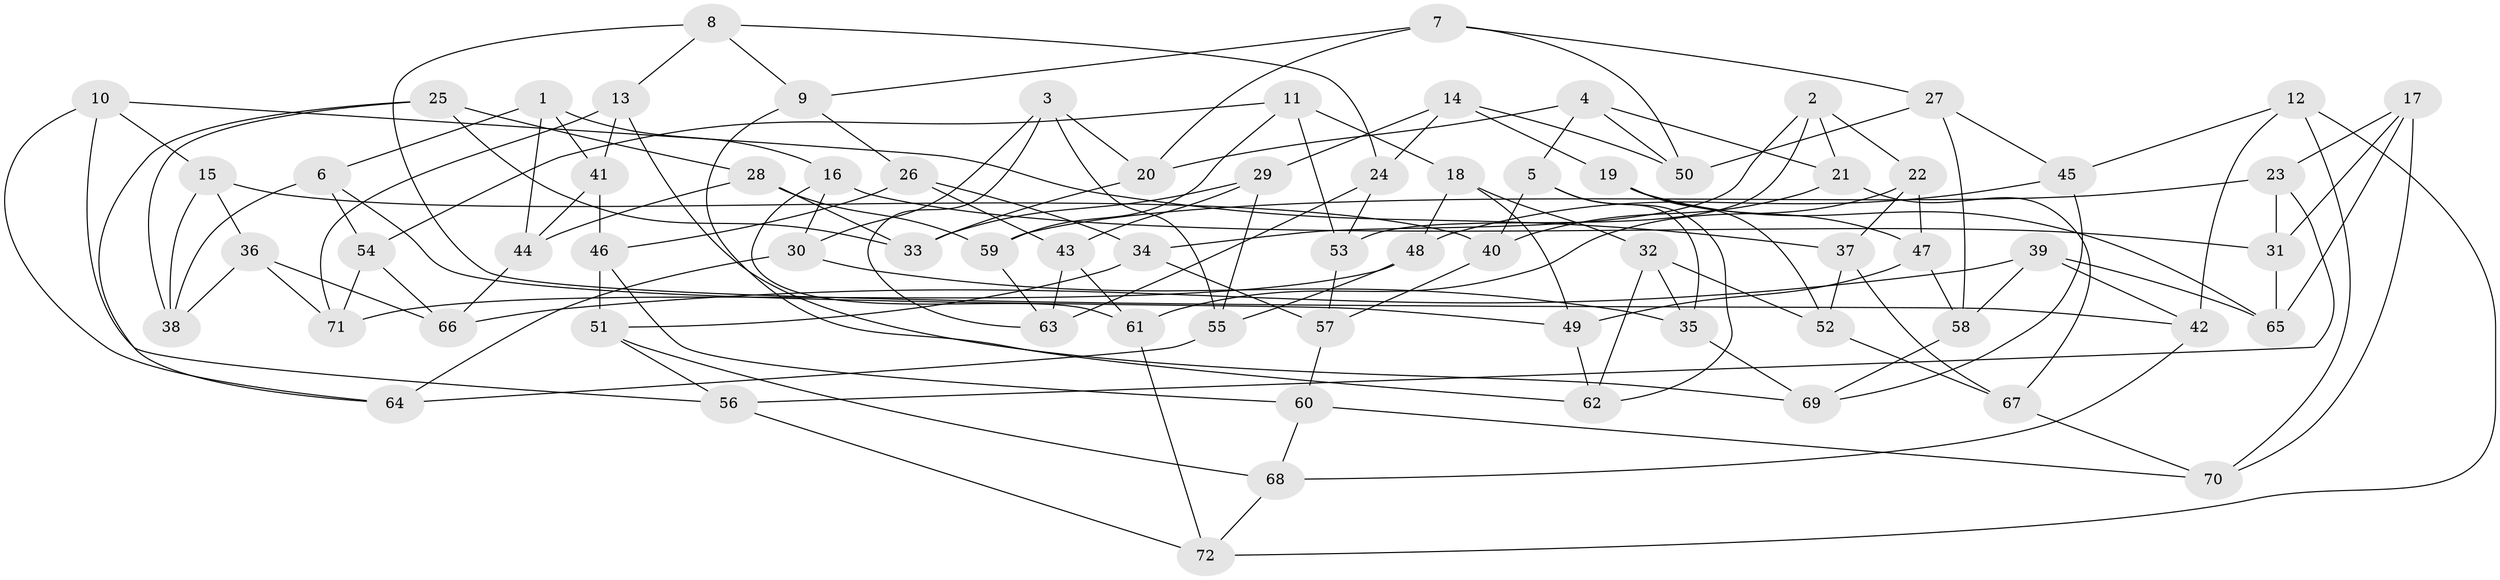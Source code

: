 // Generated by graph-tools (version 1.1) at 2025/50/03/09/25 03:50:46]
// undirected, 72 vertices, 144 edges
graph export_dot {
graph [start="1"]
  node [color=gray90,style=filled];
  1;
  2;
  3;
  4;
  5;
  6;
  7;
  8;
  9;
  10;
  11;
  12;
  13;
  14;
  15;
  16;
  17;
  18;
  19;
  20;
  21;
  22;
  23;
  24;
  25;
  26;
  27;
  28;
  29;
  30;
  31;
  32;
  33;
  34;
  35;
  36;
  37;
  38;
  39;
  40;
  41;
  42;
  43;
  44;
  45;
  46;
  47;
  48;
  49;
  50;
  51;
  52;
  53;
  54;
  55;
  56;
  57;
  58;
  59;
  60;
  61;
  62;
  63;
  64;
  65;
  66;
  67;
  68;
  69;
  70;
  71;
  72;
  1 -- 16;
  1 -- 6;
  1 -- 41;
  1 -- 44;
  2 -- 53;
  2 -- 34;
  2 -- 21;
  2 -- 22;
  3 -- 30;
  3 -- 20;
  3 -- 55;
  3 -- 63;
  4 -- 50;
  4 -- 5;
  4 -- 20;
  4 -- 21;
  5 -- 35;
  5 -- 40;
  5 -- 62;
  6 -- 38;
  6 -- 49;
  6 -- 54;
  7 -- 20;
  7 -- 27;
  7 -- 50;
  7 -- 9;
  8 -- 24;
  8 -- 13;
  8 -- 9;
  8 -- 42;
  9 -- 62;
  9 -- 26;
  10 -- 37;
  10 -- 15;
  10 -- 56;
  10 -- 64;
  11 -- 59;
  11 -- 18;
  11 -- 53;
  11 -- 54;
  12 -- 72;
  12 -- 42;
  12 -- 45;
  12 -- 70;
  13 -- 41;
  13 -- 71;
  13 -- 69;
  14 -- 19;
  14 -- 29;
  14 -- 50;
  14 -- 24;
  15 -- 38;
  15 -- 36;
  15 -- 40;
  16 -- 61;
  16 -- 31;
  16 -- 30;
  17 -- 70;
  17 -- 31;
  17 -- 23;
  17 -- 65;
  18 -- 49;
  18 -- 48;
  18 -- 32;
  19 -- 65;
  19 -- 47;
  19 -- 52;
  20 -- 33;
  21 -- 67;
  21 -- 40;
  22 -- 61;
  22 -- 37;
  22 -- 47;
  23 -- 59;
  23 -- 31;
  23 -- 56;
  24 -- 63;
  24 -- 53;
  25 -- 28;
  25 -- 64;
  25 -- 38;
  25 -- 33;
  26 -- 34;
  26 -- 43;
  26 -- 46;
  27 -- 45;
  27 -- 58;
  27 -- 50;
  28 -- 59;
  28 -- 44;
  28 -- 33;
  29 -- 33;
  29 -- 43;
  29 -- 55;
  30 -- 35;
  30 -- 64;
  31 -- 65;
  32 -- 62;
  32 -- 35;
  32 -- 52;
  34 -- 51;
  34 -- 57;
  35 -- 69;
  36 -- 38;
  36 -- 71;
  36 -- 66;
  37 -- 52;
  37 -- 67;
  39 -- 42;
  39 -- 66;
  39 -- 58;
  39 -- 65;
  40 -- 57;
  41 -- 46;
  41 -- 44;
  42 -- 68;
  43 -- 63;
  43 -- 61;
  44 -- 66;
  45 -- 69;
  45 -- 48;
  46 -- 60;
  46 -- 51;
  47 -- 49;
  47 -- 58;
  48 -- 71;
  48 -- 55;
  49 -- 62;
  51 -- 56;
  51 -- 68;
  52 -- 67;
  53 -- 57;
  54 -- 66;
  54 -- 71;
  55 -- 64;
  56 -- 72;
  57 -- 60;
  58 -- 69;
  59 -- 63;
  60 -- 68;
  60 -- 70;
  61 -- 72;
  67 -- 70;
  68 -- 72;
}
